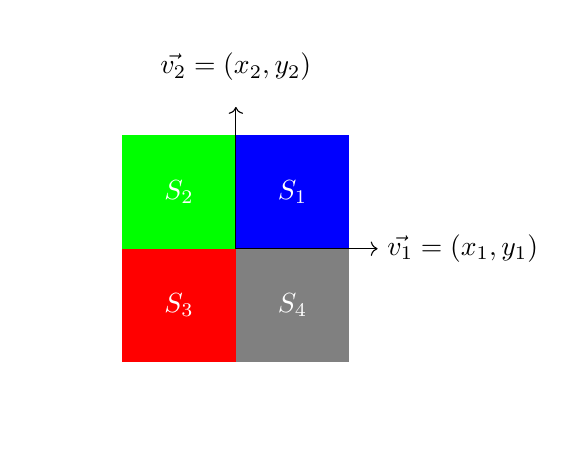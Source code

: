 ﻿\usetikzlibrary{positioning,arrows.meta}
\begin{tikzpicture}[scale=.12,every node/.style={minimum size=1cm},on grid]
%
  \begin{scope}[]
    \draw[step=24mm, draw opacity=0,gray] (-9,-9) rectangle (25,25);
    \begin{scope}[scale around={1:(12,12)}]
		\fill[blue] (12,12) rectangle (24,24) node[pos=.5,white] {$S_1$};
		\fill[green] (0,12) rectangle (12,24) node[pos=.5,white] {$S_2$};
		\fill[red] (0,0) rectangle (12,12) node[pos=.5,white] {$S_3$};
		\fill[gray] (12,0) rectangle (24,12) node[pos=.5,white] {$S_4$};
        \draw[->] (12,12)--(27,12) node[right]{$\vec{v_1}=(x_1, y_1)$};
        \draw[->] (12,12)--(12,27) node[above]{$\vec{v_2}=(x_2, y_2)$};
    \end{scope}
  \end{scope}
\end{tikzpicture}
